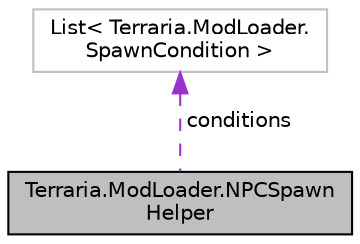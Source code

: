 digraph "Terraria.ModLoader.NPCSpawnHelper"
{
  edge [fontname="Helvetica",fontsize="10",labelfontname="Helvetica",labelfontsize="10"];
  node [fontname="Helvetica",fontsize="10",shape=record];
  Node1 [label="Terraria.ModLoader.NPCSpawn\lHelper",height=0.2,width=0.4,color="black", fillcolor="grey75", style="filled", fontcolor="black"];
  Node2 -> Node1 [dir="back",color="darkorchid3",fontsize="10",style="dashed",label=" conditions" ,fontname="Helvetica"];
  Node2 [label="List\< Terraria.ModLoader.\lSpawnCondition \>",height=0.2,width=0.4,color="grey75", fillcolor="white", style="filled"];
}
